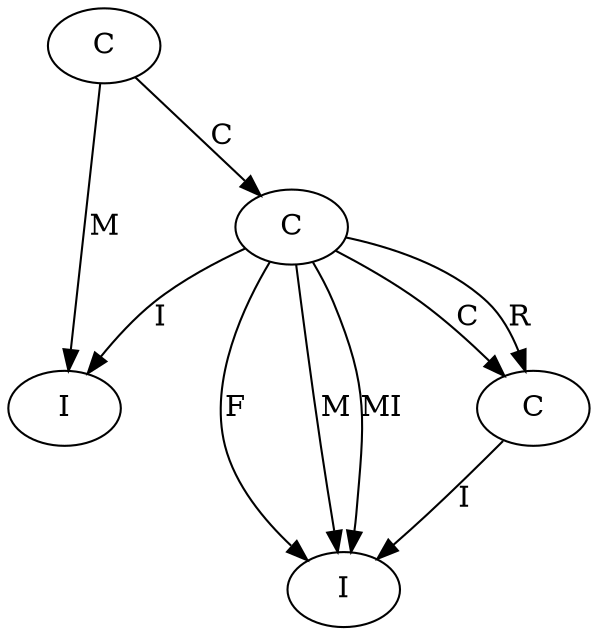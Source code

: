 // Subdue 5.2.2 graph in dot format

digraph SubdueGraph {
  1 [label="I",color=black,fontcolor=black];
  2 [label="C",color=black,fontcolor=black];
  3 [label="I",color=black,fontcolor=black];
  4 [label="C",color=black,fontcolor=black];
  5 [label="C",color=black,fontcolor=black];
  4 -> 1 [label="I",color=black,fontcolor=black];
  5 -> 3 [label="I",color=black,fontcolor=black];
  2 -> 1 [label="M",color=black,fontcolor=black];
  2 -> 4 [label="C",color=black,fontcolor=black];
  4 -> 3 [label="F",color=black,fontcolor=black];
  4 -> 5 [label="C",color=black,fontcolor=black];
  4 -> 3 [label="M",color=black,fontcolor=black];
  4 -> 3 [label="MI",color=black,fontcolor=black];
  4 -> 5 [label="R",color=black,fontcolor=black];
}
